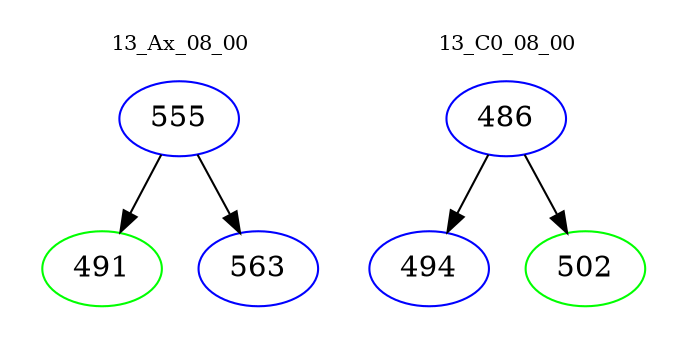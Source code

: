 digraph{
subgraph cluster_0 {
color = white
label = "13_Ax_08_00";
fontsize=10;
T0_555 [label="555", color="blue"]
T0_555 -> T0_491 [color="black"]
T0_491 [label="491", color="green"]
T0_555 -> T0_563 [color="black"]
T0_563 [label="563", color="blue"]
}
subgraph cluster_1 {
color = white
label = "13_C0_08_00";
fontsize=10;
T1_486 [label="486", color="blue"]
T1_486 -> T1_494 [color="black"]
T1_494 [label="494", color="blue"]
T1_486 -> T1_502 [color="black"]
T1_502 [label="502", color="green"]
}
}
